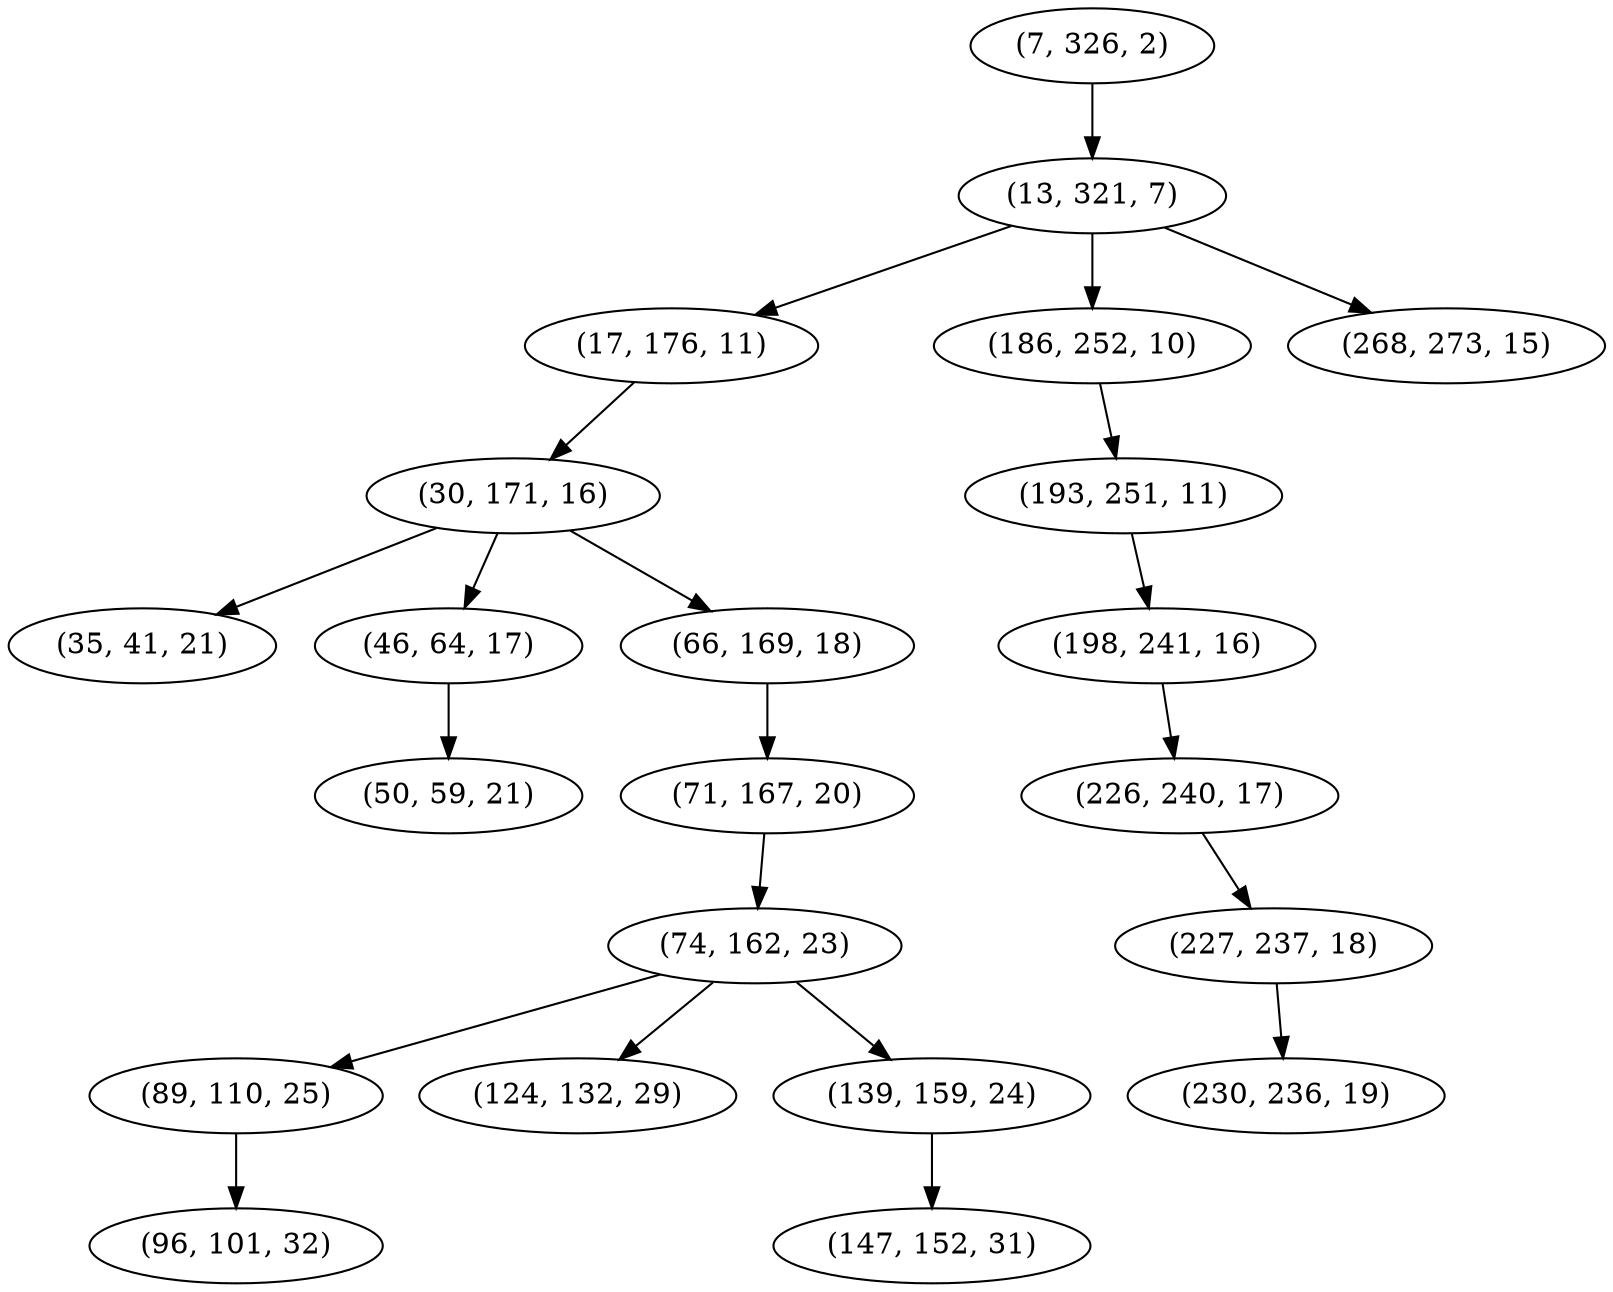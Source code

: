 digraph tree {
    "(7, 326, 2)";
    "(13, 321, 7)";
    "(17, 176, 11)";
    "(30, 171, 16)";
    "(35, 41, 21)";
    "(46, 64, 17)";
    "(50, 59, 21)";
    "(66, 169, 18)";
    "(71, 167, 20)";
    "(74, 162, 23)";
    "(89, 110, 25)";
    "(96, 101, 32)";
    "(124, 132, 29)";
    "(139, 159, 24)";
    "(147, 152, 31)";
    "(186, 252, 10)";
    "(193, 251, 11)";
    "(198, 241, 16)";
    "(226, 240, 17)";
    "(227, 237, 18)";
    "(230, 236, 19)";
    "(268, 273, 15)";
    "(7, 326, 2)" -> "(13, 321, 7)";
    "(13, 321, 7)" -> "(17, 176, 11)";
    "(13, 321, 7)" -> "(186, 252, 10)";
    "(13, 321, 7)" -> "(268, 273, 15)";
    "(17, 176, 11)" -> "(30, 171, 16)";
    "(30, 171, 16)" -> "(35, 41, 21)";
    "(30, 171, 16)" -> "(46, 64, 17)";
    "(30, 171, 16)" -> "(66, 169, 18)";
    "(46, 64, 17)" -> "(50, 59, 21)";
    "(66, 169, 18)" -> "(71, 167, 20)";
    "(71, 167, 20)" -> "(74, 162, 23)";
    "(74, 162, 23)" -> "(89, 110, 25)";
    "(74, 162, 23)" -> "(124, 132, 29)";
    "(74, 162, 23)" -> "(139, 159, 24)";
    "(89, 110, 25)" -> "(96, 101, 32)";
    "(139, 159, 24)" -> "(147, 152, 31)";
    "(186, 252, 10)" -> "(193, 251, 11)";
    "(193, 251, 11)" -> "(198, 241, 16)";
    "(198, 241, 16)" -> "(226, 240, 17)";
    "(226, 240, 17)" -> "(227, 237, 18)";
    "(227, 237, 18)" -> "(230, 236, 19)";
}
